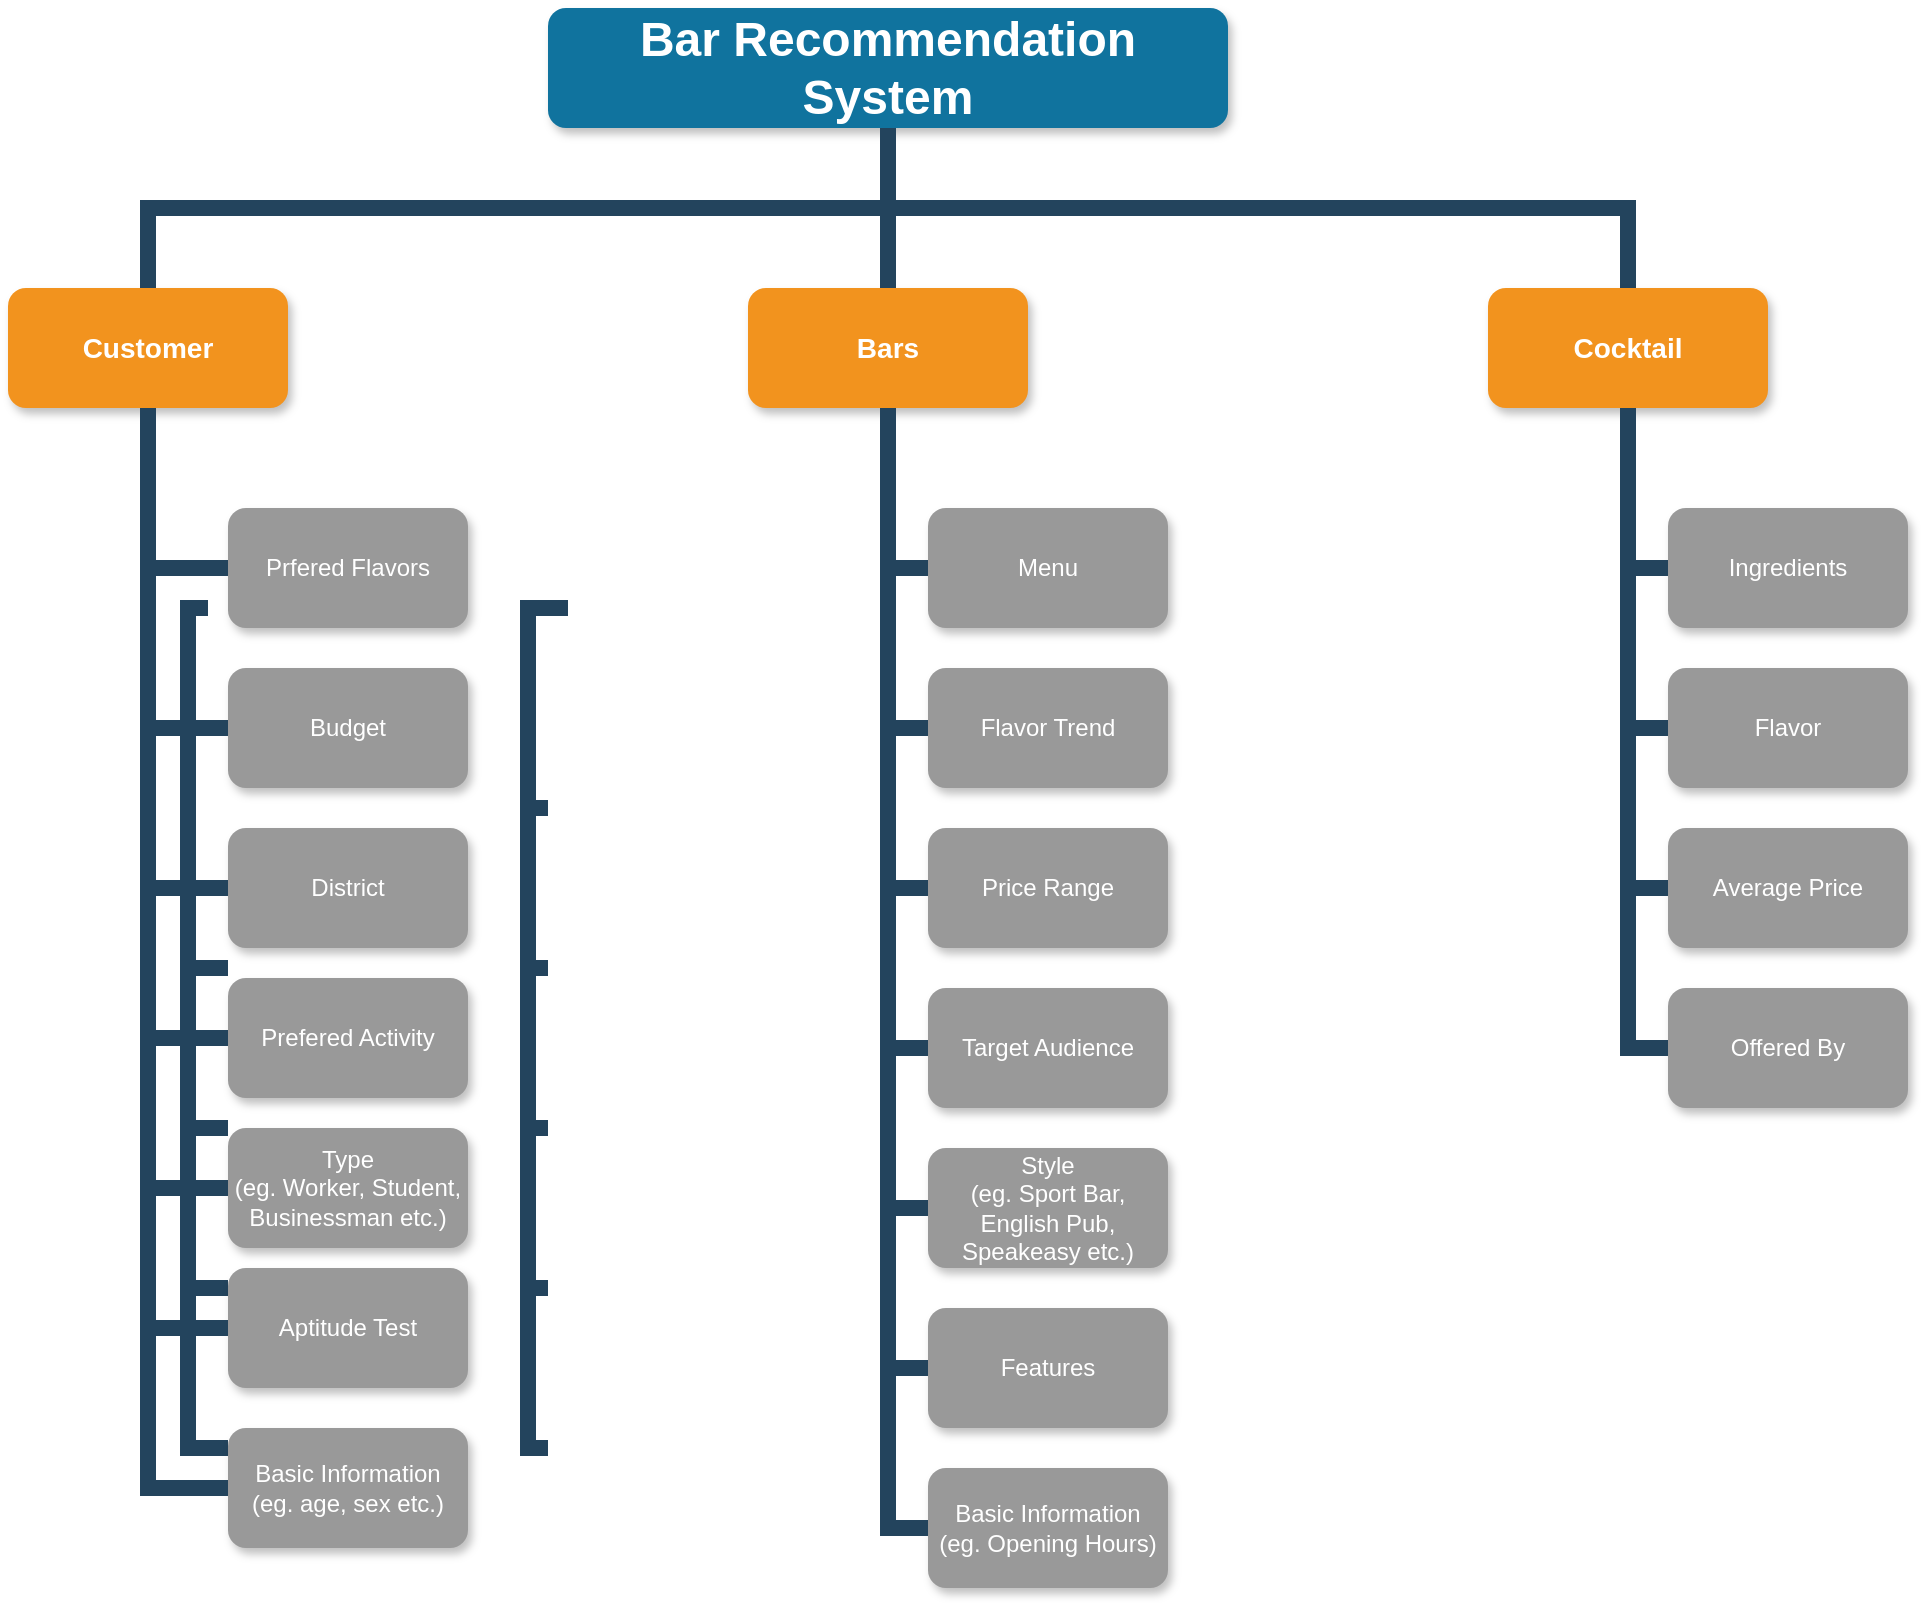 <mxfile version="24.0.1" type="github">
  <diagram name="Page-1" id="64c3da0e-402f-94eb-ee01-a36477274f13">
    <mxGraphModel dx="1661" dy="876" grid="1" gridSize="10" guides="1" tooltips="1" connect="1" arrows="1" fold="1" page="1" pageScale="1" pageWidth="1169" pageHeight="826" background="none" math="0" shadow="0">
      <root>
        <mxCell id="0" />
        <mxCell id="1" parent="0" />
        <mxCell id="2" value="Bar Recommendation System" style="whiteSpace=wrap;rounded=1;shadow=1;fillColor=#10739E;strokeColor=none;fontColor=#FFFFFF;fontStyle=1;fontSize=24" parent="1" vertex="1">
          <mxGeometry x="430" y="30" width="340" height="60" as="geometry" />
        </mxCell>
        <mxCell id="3" value="Customer" style="whiteSpace=wrap;rounded=1;fillColor=#F2931E;strokeColor=none;shadow=1;fontColor=#FFFFFF;fontStyle=1;fontSize=14" parent="1" vertex="1">
          <mxGeometry x="160" y="170.0" width="140" height="60" as="geometry" />
        </mxCell>
        <mxCell id="4" value="Bars" style="whiteSpace=wrap;rounded=1;fillColor=#F2931E;strokeColor=none;shadow=1;fontColor=#FFFFFF;fontStyle=1;fontSize=14" parent="1" vertex="1">
          <mxGeometry x="530" y="170.0" width="140" height="60" as="geometry" />
        </mxCell>
        <mxCell id="23" value="Prfered Flavors" style="whiteSpace=wrap;rounded=1;fillColor=#999999;strokeColor=none;shadow=1;fontColor=#FFFFFF;fontStyle=0" parent="1" vertex="1">
          <mxGeometry x="270.0" y="280.0" width="120" height="60" as="geometry" />
        </mxCell>
        <mxCell id="24" value="Budget" style="whiteSpace=wrap;rounded=1;fillColor=#999999;strokeColor=none;shadow=1;fontColor=#FFFFFF;fontStyle=0" parent="1" vertex="1">
          <mxGeometry x="270.0" y="360.0" width="120" height="60" as="geometry" />
        </mxCell>
        <mxCell id="25" value="District" style="whiteSpace=wrap;rounded=1;fillColor=#999999;strokeColor=none;shadow=1;fontColor=#FFFFFF;fontStyle=0" parent="1" vertex="1">
          <mxGeometry x="270.0" y="440.0" width="120" height="60" as="geometry" />
        </mxCell>
        <mxCell id="112" value="" style="edgeStyle=elbowEdgeStyle;elbow=horizontal;rounded=0;fontColor=#000000;endArrow=none;endFill=0;strokeWidth=8;strokeColor=#23445D;" parent="1" source="12" edge="1">
          <mxGeometry width="100" height="100" relative="1" as="geometry">
            <mxPoint x="260" y="330.0" as="sourcePoint" />
            <mxPoint x="270" y="510" as="targetPoint" />
            <Array as="points">
              <mxPoint x="250" y="420" />
            </Array>
          </mxGeometry>
        </mxCell>
        <mxCell id="113" value="" style="edgeStyle=elbowEdgeStyle;elbow=horizontal;rounded=0;fontColor=#000000;endArrow=none;endFill=0;strokeWidth=8;strokeColor=#23445D;" parent="1" source="12" edge="1">
          <mxGeometry width="100" height="100" relative="1" as="geometry">
            <mxPoint x="260" y="330.0" as="sourcePoint" />
            <mxPoint x="270" y="750" as="targetPoint" />
            <Array as="points">
              <mxPoint x="250" y="540" />
            </Array>
          </mxGeometry>
        </mxCell>
        <mxCell id="114" value="" style="edgeStyle=elbowEdgeStyle;elbow=horizontal;rounded=0;fontColor=#000000;endArrow=none;endFill=0;strokeWidth=8;strokeColor=#23445D;" parent="1" source="12" edge="1">
          <mxGeometry width="100" height="100" relative="1" as="geometry">
            <mxPoint x="260" y="330.0" as="sourcePoint" />
            <mxPoint x="270" y="670" as="targetPoint" />
            <Array as="points">
              <mxPoint x="250" y="500" />
            </Array>
          </mxGeometry>
        </mxCell>
        <mxCell id="115" value="" style="edgeStyle=elbowEdgeStyle;elbow=horizontal;rounded=0;fontColor=#000000;endArrow=none;endFill=0;strokeWidth=8;strokeColor=#23445D;" parent="1" source="12" edge="1">
          <mxGeometry width="100" height="100" relative="1" as="geometry">
            <mxPoint x="260" y="330.0" as="sourcePoint" />
            <mxPoint x="270" y="590" as="targetPoint" />
            <Array as="points">
              <mxPoint x="250" y="460" />
            </Array>
          </mxGeometry>
        </mxCell>
        <mxCell id="118" value="" style="edgeStyle=elbowEdgeStyle;elbow=horizontal;rounded=0;fontColor=#000000;endArrow=none;endFill=0;strokeWidth=8;strokeColor=#23445D;" parent="1" target="45" edge="1">
          <mxGeometry width="100" height="100" relative="1" as="geometry">
            <mxPoint x="440" y="330" as="sourcePoint" />
            <mxPoint x="430.0" y="430" as="targetPoint" />
            <Array as="points">
              <mxPoint x="420" y="380" />
            </Array>
          </mxGeometry>
        </mxCell>
        <mxCell id="119" value="" style="edgeStyle=elbowEdgeStyle;elbow=horizontal;rounded=0;fontColor=#000000;endArrow=none;endFill=0;strokeWidth=8;strokeColor=#23445D;" parent="1" target="46" edge="1">
          <mxGeometry width="100" height="100" relative="1" as="geometry">
            <mxPoint x="440" y="330" as="sourcePoint" />
            <mxPoint x="430.0" y="510" as="targetPoint" />
            <Array as="points">
              <mxPoint x="420" y="420" />
            </Array>
          </mxGeometry>
        </mxCell>
        <mxCell id="120" value="" style="edgeStyle=elbowEdgeStyle;elbow=horizontal;rounded=0;fontColor=#000000;endArrow=none;endFill=0;strokeWidth=8;strokeColor=#23445D;" parent="1" target="49" edge="1">
          <mxGeometry width="100" height="100" relative="1" as="geometry">
            <mxPoint x="440" y="330" as="sourcePoint" />
            <mxPoint x="430" y="750" as="targetPoint" />
            <Array as="points">
              <mxPoint x="420" y="550" />
            </Array>
          </mxGeometry>
        </mxCell>
        <mxCell id="121" value="" style="edgeStyle=elbowEdgeStyle;elbow=horizontal;rounded=0;fontColor=#000000;endArrow=none;endFill=0;strokeWidth=8;strokeColor=#23445D;" parent="1" target="48" edge="1">
          <mxGeometry width="100" height="100" relative="1" as="geometry">
            <mxPoint x="440" y="330" as="sourcePoint" />
            <mxPoint x="430" y="670" as="targetPoint" />
            <Array as="points">
              <mxPoint x="420" y="500" />
            </Array>
          </mxGeometry>
        </mxCell>
        <mxCell id="122" value="" style="edgeStyle=elbowEdgeStyle;elbow=horizontal;rounded=0;fontColor=#000000;endArrow=none;endFill=0;strokeWidth=8;strokeColor=#23445D;" parent="1" target="47" edge="1">
          <mxGeometry width="100" height="100" relative="1" as="geometry">
            <mxPoint x="440" y="330" as="sourcePoint" />
            <mxPoint x="430.0" y="590" as="targetPoint" />
            <Array as="points">
              <mxPoint x="420" y="470" />
            </Array>
          </mxGeometry>
        </mxCell>
        <mxCell id="229" value="" style="edgeStyle=elbowEdgeStyle;elbow=vertical;rounded=0;fontColor=#000000;endArrow=none;endFill=0;strokeWidth=8;strokeColor=#23445D;" parent="1" source="2" target="3" edge="1">
          <mxGeometry width="100" height="100" relative="1" as="geometry">
            <mxPoint x="540" y="140" as="sourcePoint" />
            <mxPoint x="640" y="40" as="targetPoint" />
          </mxGeometry>
        </mxCell>
        <mxCell id="230" value="" style="edgeStyle=elbowEdgeStyle;elbow=vertical;rounded=0;fontColor=#000000;endArrow=none;endFill=0;strokeWidth=8;strokeColor=#23445D;" parent="1" source="2" target="4" edge="1">
          <mxGeometry width="100" height="100" relative="1" as="geometry">
            <mxPoint x="550" y="150" as="sourcePoint" />
            <mxPoint x="650" y="50" as="targetPoint" />
          </mxGeometry>
        </mxCell>
        <mxCell id="231" value="" style="edgeStyle=elbowEdgeStyle;elbow=vertical;rounded=0;fontColor=#000000;endArrow=none;endFill=0;strokeWidth=8;strokeColor=#23445D;entryX=0.5;entryY=0;entryDx=0;entryDy=0;" parent="1" source="2" target="PwZLuehJ7hWIkMbw8IJj-255" edge="1">
          <mxGeometry width="100" height="100" relative="1" as="geometry">
            <mxPoint x="560" y="160" as="sourcePoint" />
            <mxPoint x="970" y="170.0" as="targetPoint" />
          </mxGeometry>
        </mxCell>
        <mxCell id="PwZLuehJ7hWIkMbw8IJj-236" value="" style="edgeStyle=elbowEdgeStyle;elbow=horizontal;rounded=0;fontColor=#000000;endArrow=none;endFill=0;strokeWidth=8;strokeColor=#23445D;exitX=0.5;exitY=1;exitDx=0;exitDy=0;entryX=0;entryY=0.5;entryDx=0;entryDy=0;" edge="1" parent="1" source="3" target="23">
          <mxGeometry width="100" height="100" relative="1" as="geometry">
            <mxPoint x="230" y="290" as="sourcePoint" />
            <mxPoint x="230" y="310" as="targetPoint" />
            <Array as="points">
              <mxPoint x="230" y="280" />
            </Array>
          </mxGeometry>
        </mxCell>
        <mxCell id="PwZLuehJ7hWIkMbw8IJj-237" value="" style="edgeStyle=elbowEdgeStyle;elbow=horizontal;rounded=0;fontColor=#000000;endArrow=none;endFill=0;strokeWidth=8;strokeColor=#23445D;exitX=0.5;exitY=1;exitDx=0;exitDy=0;" edge="1" parent="1" target="24">
          <mxGeometry width="100" height="100" relative="1" as="geometry">
            <mxPoint x="230" y="230" as="sourcePoint" />
            <mxPoint x="240" y="310" as="targetPoint" />
            <Array as="points">
              <mxPoint x="230" y="280" />
            </Array>
          </mxGeometry>
        </mxCell>
        <mxCell id="PwZLuehJ7hWIkMbw8IJj-238" value="" style="edgeStyle=elbowEdgeStyle;elbow=horizontal;rounded=0;fontColor=#000000;endArrow=none;endFill=0;strokeWidth=8;strokeColor=#23445D;exitX=0.5;exitY=1;exitDx=0;exitDy=0;" edge="1" parent="1" target="25">
          <mxGeometry width="100" height="100" relative="1" as="geometry">
            <mxPoint x="230" y="230" as="sourcePoint" />
            <mxPoint x="240" y="310" as="targetPoint" />
            <Array as="points">
              <mxPoint x="230" y="280" />
            </Array>
          </mxGeometry>
        </mxCell>
        <mxCell id="PwZLuehJ7hWIkMbw8IJj-241" value="Menu" style="whiteSpace=wrap;rounded=1;fillColor=#999999;strokeColor=none;shadow=1;fontColor=#FFFFFF;fontStyle=0" vertex="1" parent="1">
          <mxGeometry x="620" y="280.0" width="120" height="60" as="geometry" />
        </mxCell>
        <mxCell id="PwZLuehJ7hWIkMbw8IJj-242" value="Flavor Trend" style="whiteSpace=wrap;rounded=1;fillColor=#999999;strokeColor=none;shadow=1;fontColor=#FFFFFF;fontStyle=0" vertex="1" parent="1">
          <mxGeometry x="620.0" y="360.0" width="120" height="60" as="geometry" />
        </mxCell>
        <mxCell id="PwZLuehJ7hWIkMbw8IJj-243" value="Price Range" style="whiteSpace=wrap;rounded=1;fillColor=#999999;strokeColor=none;shadow=1;fontColor=#FFFFFF;fontStyle=0" vertex="1" parent="1">
          <mxGeometry x="620" y="440.0" width="120" height="60" as="geometry" />
        </mxCell>
        <mxCell id="PwZLuehJ7hWIkMbw8IJj-244" value="Target Audience" style="whiteSpace=wrap;rounded=1;fillColor=#999999;strokeColor=none;shadow=1;fontColor=#FFFFFF;fontStyle=0" vertex="1" parent="1">
          <mxGeometry x="620.0" y="520.0" width="120" height="60" as="geometry" />
        </mxCell>
        <mxCell id="PwZLuehJ7hWIkMbw8IJj-245" value="Style&#xa;(eg. Sport Bar, English Pub,&#xa;Speakeasy etc.)" style="whiteSpace=wrap;rounded=1;fillColor=#999999;strokeColor=none;shadow=1;fontColor=#FFFFFF;fontStyle=0" vertex="1" parent="1">
          <mxGeometry x="620.0" y="600.0" width="120" height="60" as="geometry" />
        </mxCell>
        <mxCell id="PwZLuehJ7hWIkMbw8IJj-246" value="" style="edgeStyle=elbowEdgeStyle;elbow=horizontal;rounded=0;fontColor=#000000;endArrow=none;endFill=0;strokeWidth=8;strokeColor=#23445D;entryX=0;entryY=0.5;entryDx=0;entryDy=0;exitX=0.5;exitY=1;exitDx=0;exitDy=0;" edge="1" parent="1" source="4" target="PwZLuehJ7hWIkMbw8IJj-241">
          <mxGeometry width="100" height="100" relative="1" as="geometry">
            <mxPoint x="600" y="280" as="sourcePoint" />
            <mxPoint x="650" y="680" as="targetPoint" />
            <Array as="points">
              <mxPoint x="600" y="330" />
            </Array>
          </mxGeometry>
        </mxCell>
        <mxCell id="PwZLuehJ7hWIkMbw8IJj-247" value="" style="edgeStyle=elbowEdgeStyle;elbow=horizontal;rounded=0;fontColor=#000000;endArrow=none;endFill=0;strokeWidth=8;strokeColor=#23445D;entryX=0;entryY=0.5;entryDx=0;entryDy=0;" edge="1" parent="1" target="PwZLuehJ7hWIkMbw8IJj-242">
          <mxGeometry width="100" height="100" relative="1" as="geometry">
            <mxPoint x="600" y="230" as="sourcePoint" />
            <mxPoint x="620" y="310" as="targetPoint" />
            <Array as="points">
              <mxPoint x="600" y="330" />
            </Array>
          </mxGeometry>
        </mxCell>
        <mxCell id="PwZLuehJ7hWIkMbw8IJj-248" value="" style="edgeStyle=elbowEdgeStyle;elbow=horizontal;rounded=0;fontColor=#000000;endArrow=none;endFill=0;strokeWidth=8;strokeColor=#23445D;entryX=0;entryY=0.5;entryDx=0;entryDy=0;exitX=0.5;exitY=1;exitDx=0;exitDy=0;" edge="1" parent="1" source="4" target="PwZLuehJ7hWIkMbw8IJj-243">
          <mxGeometry width="100" height="100" relative="1" as="geometry">
            <mxPoint x="600" y="240" as="sourcePoint" />
            <mxPoint x="620" y="400" as="targetPoint" />
            <Array as="points">
              <mxPoint x="600" y="340" />
            </Array>
          </mxGeometry>
        </mxCell>
        <mxCell id="PwZLuehJ7hWIkMbw8IJj-249" value="Prefered Activity" style="whiteSpace=wrap;rounded=1;fillColor=#999999;strokeColor=none;shadow=1;fontColor=#FFFFFF;fontStyle=0" vertex="1" parent="1">
          <mxGeometry x="270.0" y="515.0" width="120" height="60" as="geometry" />
        </mxCell>
        <mxCell id="PwZLuehJ7hWIkMbw8IJj-250" value="" style="edgeStyle=elbowEdgeStyle;elbow=horizontal;rounded=0;fontColor=#000000;endArrow=none;endFill=0;strokeWidth=8;strokeColor=#23445D;entryX=0;entryY=0.5;entryDx=0;entryDy=0;exitX=0.5;exitY=1;exitDx=0;exitDy=0;" edge="1" parent="1" target="PwZLuehJ7hWIkMbw8IJj-249" source="3">
          <mxGeometry width="100" height="100" relative="1" as="geometry">
            <mxPoint x="230" y="250" as="sourcePoint" />
            <mxPoint x="230" y="545" as="targetPoint" />
            <Array as="points">
              <mxPoint x="230" y="515" />
            </Array>
          </mxGeometry>
        </mxCell>
        <mxCell id="PwZLuehJ7hWIkMbw8IJj-251" value="" style="edgeStyle=elbowEdgeStyle;elbow=horizontal;rounded=0;fontColor=#000000;endArrow=none;endFill=0;strokeWidth=8;strokeColor=#23445D;entryX=0;entryY=0.5;entryDx=0;entryDy=0;exitX=0.5;exitY=1;exitDx=0;exitDy=0;" edge="1" parent="1" source="4" target="PwZLuehJ7hWIkMbw8IJj-244">
          <mxGeometry width="100" height="100" relative="1" as="geometry">
            <mxPoint x="610" y="240" as="sourcePoint" />
            <mxPoint x="630" y="480" as="targetPoint" />
            <Array as="points">
              <mxPoint x="600" y="390" />
            </Array>
          </mxGeometry>
        </mxCell>
        <mxCell id="PwZLuehJ7hWIkMbw8IJj-252" value="" style="edgeStyle=elbowEdgeStyle;elbow=horizontal;rounded=0;fontColor=#000000;endArrow=none;endFill=0;strokeWidth=8;strokeColor=#23445D;entryX=0;entryY=0.5;entryDx=0;entryDy=0;exitX=0.5;exitY=1;exitDx=0;exitDy=0;" edge="1" parent="1" source="4" target="PwZLuehJ7hWIkMbw8IJj-245">
          <mxGeometry width="100" height="100" relative="1" as="geometry">
            <mxPoint x="600" y="240" as="sourcePoint" />
            <mxPoint x="620" y="560" as="targetPoint" />
            <Array as="points">
              <mxPoint x="600" y="400" />
            </Array>
          </mxGeometry>
        </mxCell>
        <mxCell id="PwZLuehJ7hWIkMbw8IJj-253" value="Type&#xa;(eg. Worker, Student, Businessman etc.)" style="whiteSpace=wrap;rounded=1;fillColor=#999999;strokeColor=none;shadow=1;fontColor=#FFFFFF;fontStyle=0" vertex="1" parent="1">
          <mxGeometry x="270.0" y="590.0" width="120" height="60" as="geometry" />
        </mxCell>
        <mxCell id="PwZLuehJ7hWIkMbw8IJj-254" value="" style="edgeStyle=elbowEdgeStyle;elbow=horizontal;rounded=0;fontColor=#000000;endArrow=none;endFill=0;strokeWidth=8;strokeColor=#23445D;exitX=0.5;exitY=1;exitDx=0;exitDy=0;entryX=0;entryY=0.5;entryDx=0;entryDy=0;" edge="1" parent="1" target="PwZLuehJ7hWIkMbw8IJj-253">
          <mxGeometry width="100" height="100" relative="1" as="geometry">
            <mxPoint x="230" y="540" as="sourcePoint" />
            <mxPoint x="230" y="620" as="targetPoint" />
            <Array as="points">
              <mxPoint x="230" y="590" />
            </Array>
          </mxGeometry>
        </mxCell>
        <mxCell id="PwZLuehJ7hWIkMbw8IJj-255" value="Cocktail" style="whiteSpace=wrap;rounded=1;fillColor=#F2931E;strokeColor=none;shadow=1;fontColor=#FFFFFF;fontStyle=1;fontSize=14" vertex="1" parent="1">
          <mxGeometry x="900" y="170.0" width="140" height="60" as="geometry" />
        </mxCell>
        <mxCell id="PwZLuehJ7hWIkMbw8IJj-256" value="Ingredients" style="whiteSpace=wrap;rounded=1;fillColor=#999999;strokeColor=none;shadow=1;fontColor=#FFFFFF;fontStyle=0" vertex="1" parent="1">
          <mxGeometry x="990" y="280.0" width="120" height="60" as="geometry" />
        </mxCell>
        <mxCell id="PwZLuehJ7hWIkMbw8IJj-257" value="Flavor" style="whiteSpace=wrap;rounded=1;fillColor=#999999;strokeColor=none;shadow=1;fontColor=#FFFFFF;fontStyle=0" vertex="1" parent="1">
          <mxGeometry x="990.0" y="360.0" width="120" height="60" as="geometry" />
        </mxCell>
        <mxCell id="PwZLuehJ7hWIkMbw8IJj-258" value="Average Price" style="whiteSpace=wrap;rounded=1;fillColor=#999999;strokeColor=none;shadow=1;fontColor=#FFFFFF;fontStyle=0" vertex="1" parent="1">
          <mxGeometry x="990" y="440.0" width="120" height="60" as="geometry" />
        </mxCell>
        <mxCell id="PwZLuehJ7hWIkMbw8IJj-259" value="Offered By" style="whiteSpace=wrap;rounded=1;fillColor=#999999;strokeColor=none;shadow=1;fontColor=#FFFFFF;fontStyle=0" vertex="1" parent="1">
          <mxGeometry x="990.0" y="520.0" width="120" height="60" as="geometry" />
        </mxCell>
        <mxCell id="PwZLuehJ7hWIkMbw8IJj-261" value="" style="edgeStyle=elbowEdgeStyle;elbow=horizontal;rounded=0;fontColor=#000000;endArrow=none;endFill=0;strokeWidth=8;strokeColor=#23445D;entryX=0;entryY=0.5;entryDx=0;entryDy=0;exitX=0.5;exitY=1;exitDx=0;exitDy=0;" edge="1" parent="1" source="PwZLuehJ7hWIkMbw8IJj-255" target="PwZLuehJ7hWIkMbw8IJj-256">
          <mxGeometry width="100" height="100" relative="1" as="geometry">
            <mxPoint x="970" y="280" as="sourcePoint" />
            <mxPoint x="1020" y="680" as="targetPoint" />
            <Array as="points">
              <mxPoint x="970" y="330" />
            </Array>
          </mxGeometry>
        </mxCell>
        <mxCell id="PwZLuehJ7hWIkMbw8IJj-262" value="" style="edgeStyle=elbowEdgeStyle;elbow=horizontal;rounded=0;fontColor=#000000;endArrow=none;endFill=0;strokeWidth=8;strokeColor=#23445D;entryX=0;entryY=0.5;entryDx=0;entryDy=0;" edge="1" parent="1" target="PwZLuehJ7hWIkMbw8IJj-257">
          <mxGeometry width="100" height="100" relative="1" as="geometry">
            <mxPoint x="970" y="230" as="sourcePoint" />
            <mxPoint x="990" y="310" as="targetPoint" />
            <Array as="points">
              <mxPoint x="970" y="330" />
            </Array>
          </mxGeometry>
        </mxCell>
        <mxCell id="PwZLuehJ7hWIkMbw8IJj-263" value="" style="edgeStyle=elbowEdgeStyle;elbow=horizontal;rounded=0;fontColor=#000000;endArrow=none;endFill=0;strokeWidth=8;strokeColor=#23445D;entryX=0;entryY=0.5;entryDx=0;entryDy=0;exitX=0.5;exitY=1;exitDx=0;exitDy=0;" edge="1" parent="1" source="PwZLuehJ7hWIkMbw8IJj-255" target="PwZLuehJ7hWIkMbw8IJj-258">
          <mxGeometry width="100" height="100" relative="1" as="geometry">
            <mxPoint x="970" y="240" as="sourcePoint" />
            <mxPoint x="990" y="400" as="targetPoint" />
            <Array as="points">
              <mxPoint x="970" y="340" />
            </Array>
          </mxGeometry>
        </mxCell>
        <mxCell id="PwZLuehJ7hWIkMbw8IJj-264" value="" style="edgeStyle=elbowEdgeStyle;elbow=horizontal;rounded=0;fontColor=#000000;endArrow=none;endFill=0;strokeWidth=8;strokeColor=#23445D;entryX=0;entryY=0.5;entryDx=0;entryDy=0;exitX=0.5;exitY=1;exitDx=0;exitDy=0;" edge="1" parent="1" source="PwZLuehJ7hWIkMbw8IJj-255" target="PwZLuehJ7hWIkMbw8IJj-259">
          <mxGeometry width="100" height="100" relative="1" as="geometry">
            <mxPoint x="980" y="240" as="sourcePoint" />
            <mxPoint x="1000" y="480" as="targetPoint" />
            <Array as="points">
              <mxPoint x="970" y="390" />
            </Array>
          </mxGeometry>
        </mxCell>
        <mxCell id="PwZLuehJ7hWIkMbw8IJj-266" value="Features" style="whiteSpace=wrap;rounded=1;fillColor=#999999;strokeColor=none;shadow=1;fontColor=#FFFFFF;fontStyle=0" vertex="1" parent="1">
          <mxGeometry x="620" y="680.0" width="120" height="60" as="geometry" />
        </mxCell>
        <mxCell id="PwZLuehJ7hWIkMbw8IJj-267" value="" style="edgeStyle=elbowEdgeStyle;elbow=horizontal;rounded=0;fontColor=#000000;endArrow=none;endFill=0;strokeWidth=8;strokeColor=#23445D;entryX=0;entryY=0.5;entryDx=0;entryDy=0;exitX=0.5;exitY=1;exitDx=0;exitDy=0;" edge="1" parent="1" target="PwZLuehJ7hWIkMbw8IJj-266">
          <mxGeometry width="100" height="100" relative="1" as="geometry">
            <mxPoint x="600" y="630" as="sourcePoint" />
            <mxPoint x="650" y="1080" as="targetPoint" />
            <Array as="points">
              <mxPoint x="600" y="730" />
            </Array>
          </mxGeometry>
        </mxCell>
        <mxCell id="PwZLuehJ7hWIkMbw8IJj-268" value="Aptitude Test" style="whiteSpace=wrap;rounded=1;fillColor=#999999;strokeColor=none;shadow=1;fontColor=#FFFFFF;fontStyle=0" vertex="1" parent="1">
          <mxGeometry x="270.0" y="660.0" width="120" height="60" as="geometry" />
        </mxCell>
        <mxCell id="PwZLuehJ7hWIkMbw8IJj-269" value="" style="edgeStyle=elbowEdgeStyle;elbow=horizontal;rounded=0;fontColor=#000000;endArrow=none;endFill=0;strokeWidth=8;strokeColor=#23445D;exitX=0.5;exitY=1;exitDx=0;exitDy=0;entryX=0;entryY=0.5;entryDx=0;entryDy=0;" edge="1" parent="1" target="PwZLuehJ7hWIkMbw8IJj-268">
          <mxGeometry width="100" height="100" relative="1" as="geometry">
            <mxPoint x="230" y="610" as="sourcePoint" />
            <mxPoint x="230" y="690" as="targetPoint" />
            <Array as="points">
              <mxPoint x="230" y="660" />
            </Array>
          </mxGeometry>
        </mxCell>
        <mxCell id="PwZLuehJ7hWIkMbw8IJj-272" value="Basic Information&#xa;(eg. Opening Hours)" style="whiteSpace=wrap;rounded=1;fillColor=#999999;strokeColor=none;shadow=1;fontColor=#FFFFFF;fontStyle=0" vertex="1" parent="1">
          <mxGeometry x="620" y="760.0" width="120" height="60" as="geometry" />
        </mxCell>
        <mxCell id="PwZLuehJ7hWIkMbw8IJj-273" value="" style="edgeStyle=elbowEdgeStyle;elbow=horizontal;rounded=0;fontColor=#000000;endArrow=none;endFill=0;strokeWidth=8;strokeColor=#23445D;entryX=0;entryY=0.5;entryDx=0;entryDy=0;exitX=0.5;exitY=1;exitDx=0;exitDy=0;" edge="1" parent="1" target="PwZLuehJ7hWIkMbw8IJj-272">
          <mxGeometry width="100" height="100" relative="1" as="geometry">
            <mxPoint x="600" y="710" as="sourcePoint" />
            <mxPoint x="650" y="1160" as="targetPoint" />
            <Array as="points">
              <mxPoint x="600" y="810" />
            </Array>
          </mxGeometry>
        </mxCell>
        <mxCell id="PwZLuehJ7hWIkMbw8IJj-274" value="Basic Information&#xa;(eg. age, sex etc.)" style="whiteSpace=wrap;rounded=1;fillColor=#999999;strokeColor=none;shadow=1;fontColor=#FFFFFF;fontStyle=0" vertex="1" parent="1">
          <mxGeometry x="270.0" y="740.0" width="120" height="60" as="geometry" />
        </mxCell>
        <mxCell id="PwZLuehJ7hWIkMbw8IJj-275" value="" style="edgeStyle=elbowEdgeStyle;elbow=horizontal;rounded=0;fontColor=#000000;endArrow=none;endFill=0;strokeWidth=8;strokeColor=#23445D;exitX=0.5;exitY=1;exitDx=0;exitDy=0;entryX=0;entryY=0.5;entryDx=0;entryDy=0;" edge="1" parent="1" target="PwZLuehJ7hWIkMbw8IJj-274">
          <mxGeometry width="100" height="100" relative="1" as="geometry">
            <mxPoint x="230" y="690" as="sourcePoint" />
            <mxPoint x="230" y="770" as="targetPoint" />
            <Array as="points">
              <mxPoint x="230" y="740" />
            </Array>
          </mxGeometry>
        </mxCell>
      </root>
    </mxGraphModel>
  </diagram>
</mxfile>
